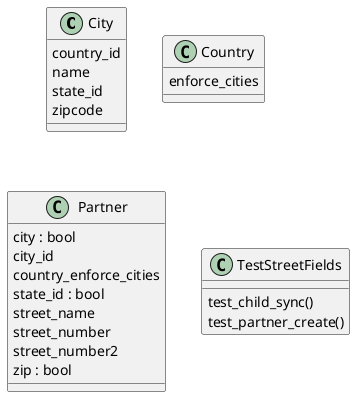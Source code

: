 @startuml classes_base_address_extended
set namespaceSeparator none
class "City" as odoo_src.odoo.addons.base_address_extended.models.res_city.City {
  country_id
  name
  state_id
  zipcode
}
class "Country" as odoo_src.odoo.addons.base_address_extended.models.res_country.Country {
  enforce_cities
}
class "Partner" as odoo_src.odoo.addons.base_address_extended.models.res_partner.Partner {
  city : bool
  city_id
  country_enforce_cities
  state_id : bool
  street_name
  street_number
  street_number2
  zip : bool
}
class "TestStreetFields" as odoo_src.odoo.addons.base_address_extended.tests.test_street_fields.TestStreetFields {
  test_child_sync()
  test_partner_create()
}
@enduml
